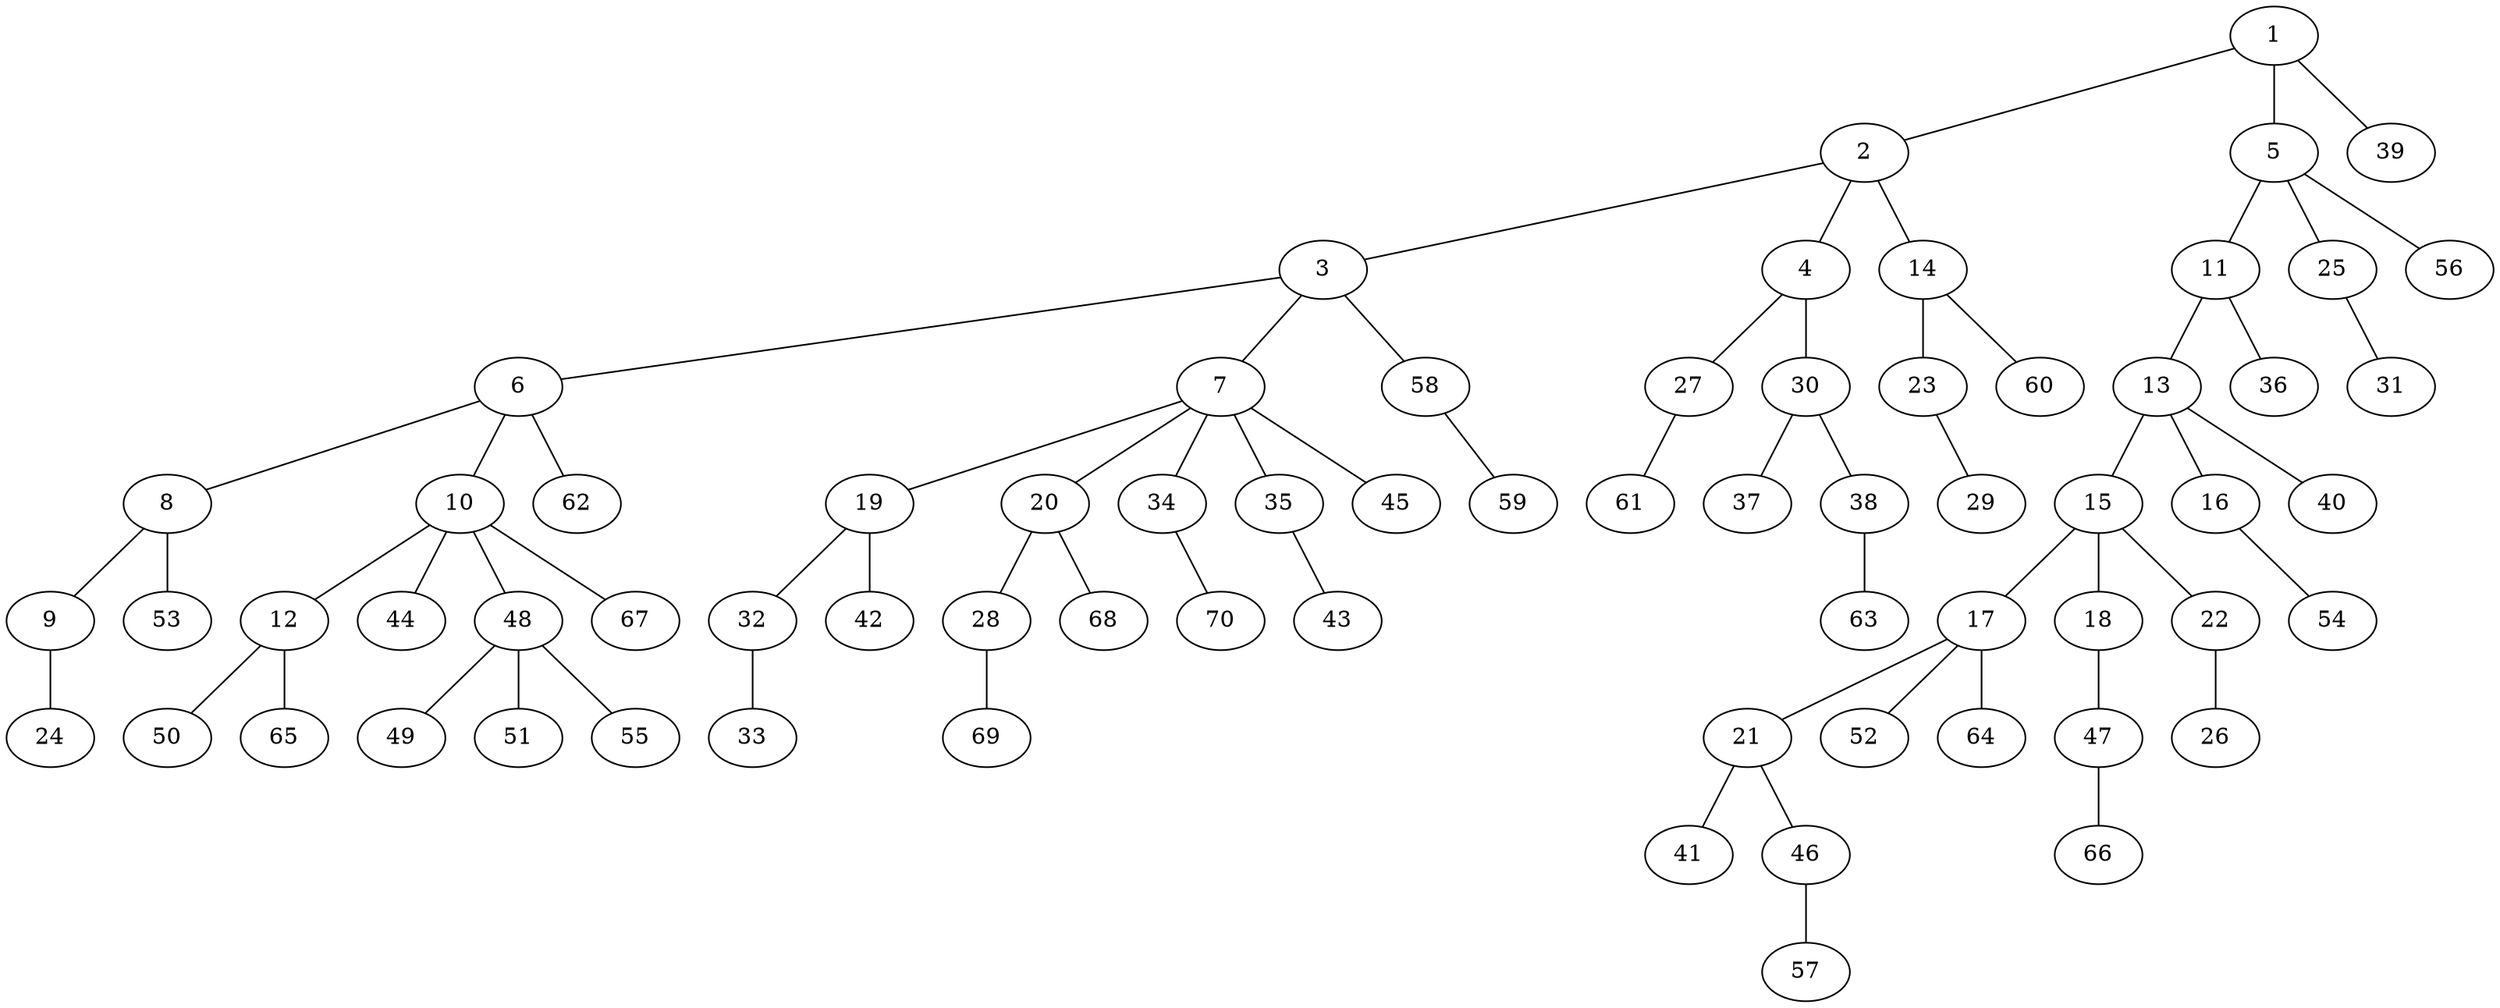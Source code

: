 graph graphname {1--2
1--5
1--39
2--3
2--4
2--14
3--6
3--7
3--58
4--27
4--30
5--11
5--25
5--56
6--8
6--10
6--62
7--19
7--20
7--34
7--35
7--45
8--9
8--53
9--24
10--12
10--44
10--48
10--67
11--13
11--36
12--50
12--65
13--15
13--16
13--40
14--23
14--60
15--17
15--18
15--22
16--54
17--21
17--52
17--64
18--47
19--32
19--42
20--28
20--68
21--41
21--46
22--26
23--29
25--31
27--61
28--69
30--37
30--38
32--33
34--70
35--43
38--63
46--57
47--66
48--49
48--51
48--55
58--59
}